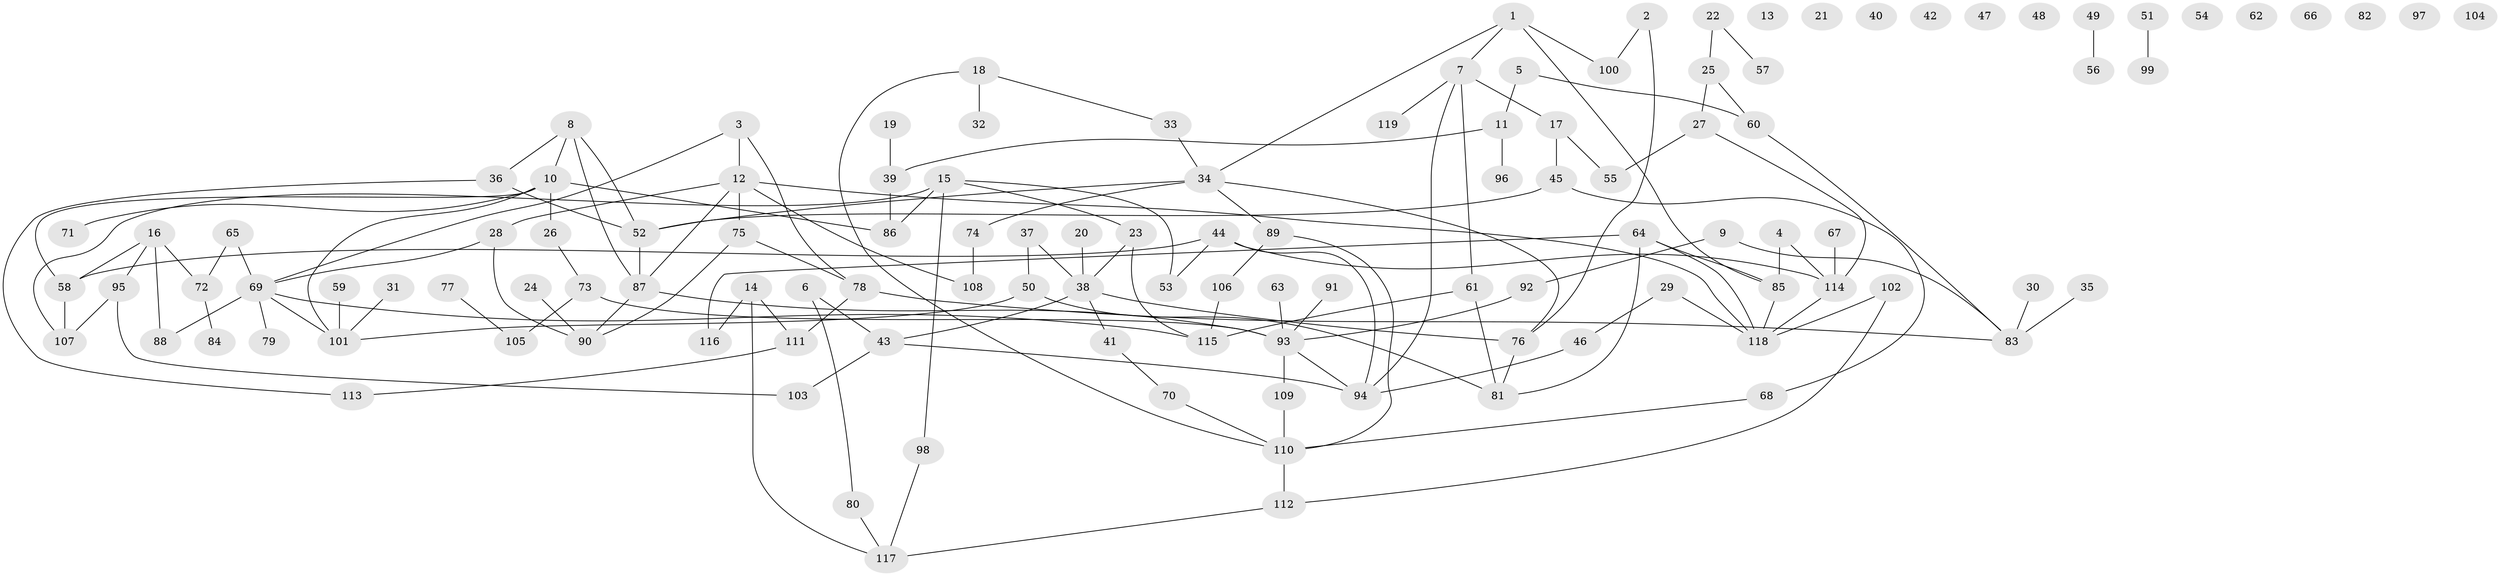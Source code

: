 // Generated by graph-tools (version 1.1) at 2025/40/03/09/25 04:40:36]
// undirected, 119 vertices, 151 edges
graph export_dot {
graph [start="1"]
  node [color=gray90,style=filled];
  1;
  2;
  3;
  4;
  5;
  6;
  7;
  8;
  9;
  10;
  11;
  12;
  13;
  14;
  15;
  16;
  17;
  18;
  19;
  20;
  21;
  22;
  23;
  24;
  25;
  26;
  27;
  28;
  29;
  30;
  31;
  32;
  33;
  34;
  35;
  36;
  37;
  38;
  39;
  40;
  41;
  42;
  43;
  44;
  45;
  46;
  47;
  48;
  49;
  50;
  51;
  52;
  53;
  54;
  55;
  56;
  57;
  58;
  59;
  60;
  61;
  62;
  63;
  64;
  65;
  66;
  67;
  68;
  69;
  70;
  71;
  72;
  73;
  74;
  75;
  76;
  77;
  78;
  79;
  80;
  81;
  82;
  83;
  84;
  85;
  86;
  87;
  88;
  89;
  90;
  91;
  92;
  93;
  94;
  95;
  96;
  97;
  98;
  99;
  100;
  101;
  102;
  103;
  104;
  105;
  106;
  107;
  108;
  109;
  110;
  111;
  112;
  113;
  114;
  115;
  116;
  117;
  118;
  119;
  1 -- 7;
  1 -- 34;
  1 -- 85;
  1 -- 100;
  2 -- 76;
  2 -- 100;
  3 -- 12;
  3 -- 69;
  3 -- 78;
  4 -- 85;
  4 -- 114;
  5 -- 11;
  5 -- 60;
  6 -- 43;
  6 -- 80;
  7 -- 17;
  7 -- 61;
  7 -- 94;
  7 -- 119;
  8 -- 10;
  8 -- 36;
  8 -- 52;
  8 -- 87;
  9 -- 83;
  9 -- 92;
  10 -- 26;
  10 -- 58;
  10 -- 71;
  10 -- 86;
  10 -- 101;
  11 -- 39;
  11 -- 96;
  12 -- 28;
  12 -- 75;
  12 -- 87;
  12 -- 108;
  12 -- 118;
  14 -- 111;
  14 -- 116;
  14 -- 117;
  15 -- 23;
  15 -- 53;
  15 -- 86;
  15 -- 98;
  15 -- 107;
  16 -- 58;
  16 -- 72;
  16 -- 88;
  16 -- 95;
  17 -- 45;
  17 -- 55;
  18 -- 32;
  18 -- 33;
  18 -- 110;
  19 -- 39;
  20 -- 38;
  22 -- 25;
  22 -- 57;
  23 -- 38;
  23 -- 115;
  24 -- 90;
  25 -- 27;
  25 -- 60;
  26 -- 73;
  27 -- 55;
  27 -- 114;
  28 -- 69;
  28 -- 90;
  29 -- 46;
  29 -- 118;
  30 -- 83;
  31 -- 101;
  33 -- 34;
  34 -- 52;
  34 -- 74;
  34 -- 76;
  34 -- 89;
  35 -- 83;
  36 -- 52;
  36 -- 113;
  37 -- 38;
  37 -- 50;
  38 -- 41;
  38 -- 43;
  38 -- 76;
  39 -- 86;
  41 -- 70;
  43 -- 94;
  43 -- 103;
  44 -- 53;
  44 -- 58;
  44 -- 94;
  44 -- 114;
  45 -- 52;
  45 -- 68;
  46 -- 94;
  49 -- 56;
  50 -- 81;
  50 -- 101;
  51 -- 99;
  52 -- 87;
  58 -- 107;
  59 -- 101;
  60 -- 83;
  61 -- 81;
  61 -- 115;
  63 -- 93;
  64 -- 81;
  64 -- 85;
  64 -- 116;
  64 -- 118;
  65 -- 69;
  65 -- 72;
  67 -- 114;
  68 -- 110;
  69 -- 79;
  69 -- 88;
  69 -- 101;
  69 -- 115;
  70 -- 110;
  72 -- 84;
  73 -- 93;
  73 -- 105;
  74 -- 108;
  75 -- 78;
  75 -- 90;
  76 -- 81;
  77 -- 105;
  78 -- 83;
  78 -- 111;
  80 -- 117;
  85 -- 118;
  87 -- 90;
  87 -- 93;
  89 -- 106;
  89 -- 110;
  91 -- 93;
  92 -- 93;
  93 -- 94;
  93 -- 109;
  95 -- 103;
  95 -- 107;
  98 -- 117;
  102 -- 112;
  102 -- 118;
  106 -- 115;
  109 -- 110;
  110 -- 112;
  111 -- 113;
  112 -- 117;
  114 -- 118;
}
